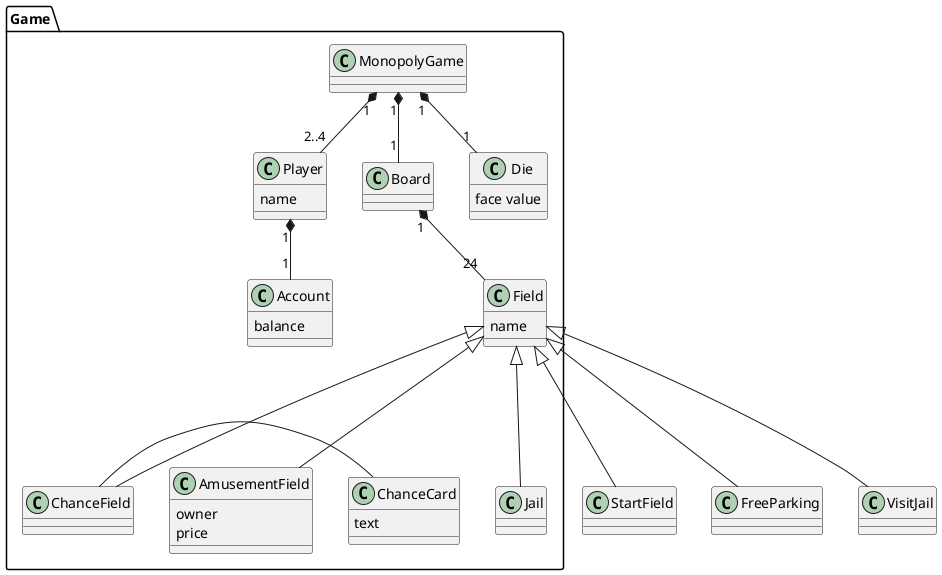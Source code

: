@startuml
'https://plantuml.com/class-diagram
skinparam classAttributeIconSize 0

class Game.MonopolyGame {

}

class Game.Player {
    name
}

class Game.Board {

}

class Game.Field {
    name
}

class Game.Account {
    balance
}

class Game.Die {
    face value
}

class Game.ChanceCard {
    text
}

class StartField {

}

class Game.AmusementField {
    owner
    price
}

class Game.ChanceField {

}

class Game.Jail {

}

class FreeParking {

}

class VisitJail {

}

Game.MonopolyGame "1" *-- "1" Game.Board
Game.MonopolyGame "1" *-- "1" Game.Die
Game.MonopolyGame "1" *-- "2..4" Game.Player
Game.Player "1" *-- "1" Game.Account
Game.Board "1" *-- "24" Game.Field
Game.Field <|--- StartField
Game.Field <|--- Game.AmusementField
Game.Field <|--- Game.ChanceField
Game.Field <|--- Game.Jail
Game.Field <|--- FreeParking
Game.Field <|--- VisitJail
Game.ChanceCard - Game.ChanceField


@enduml